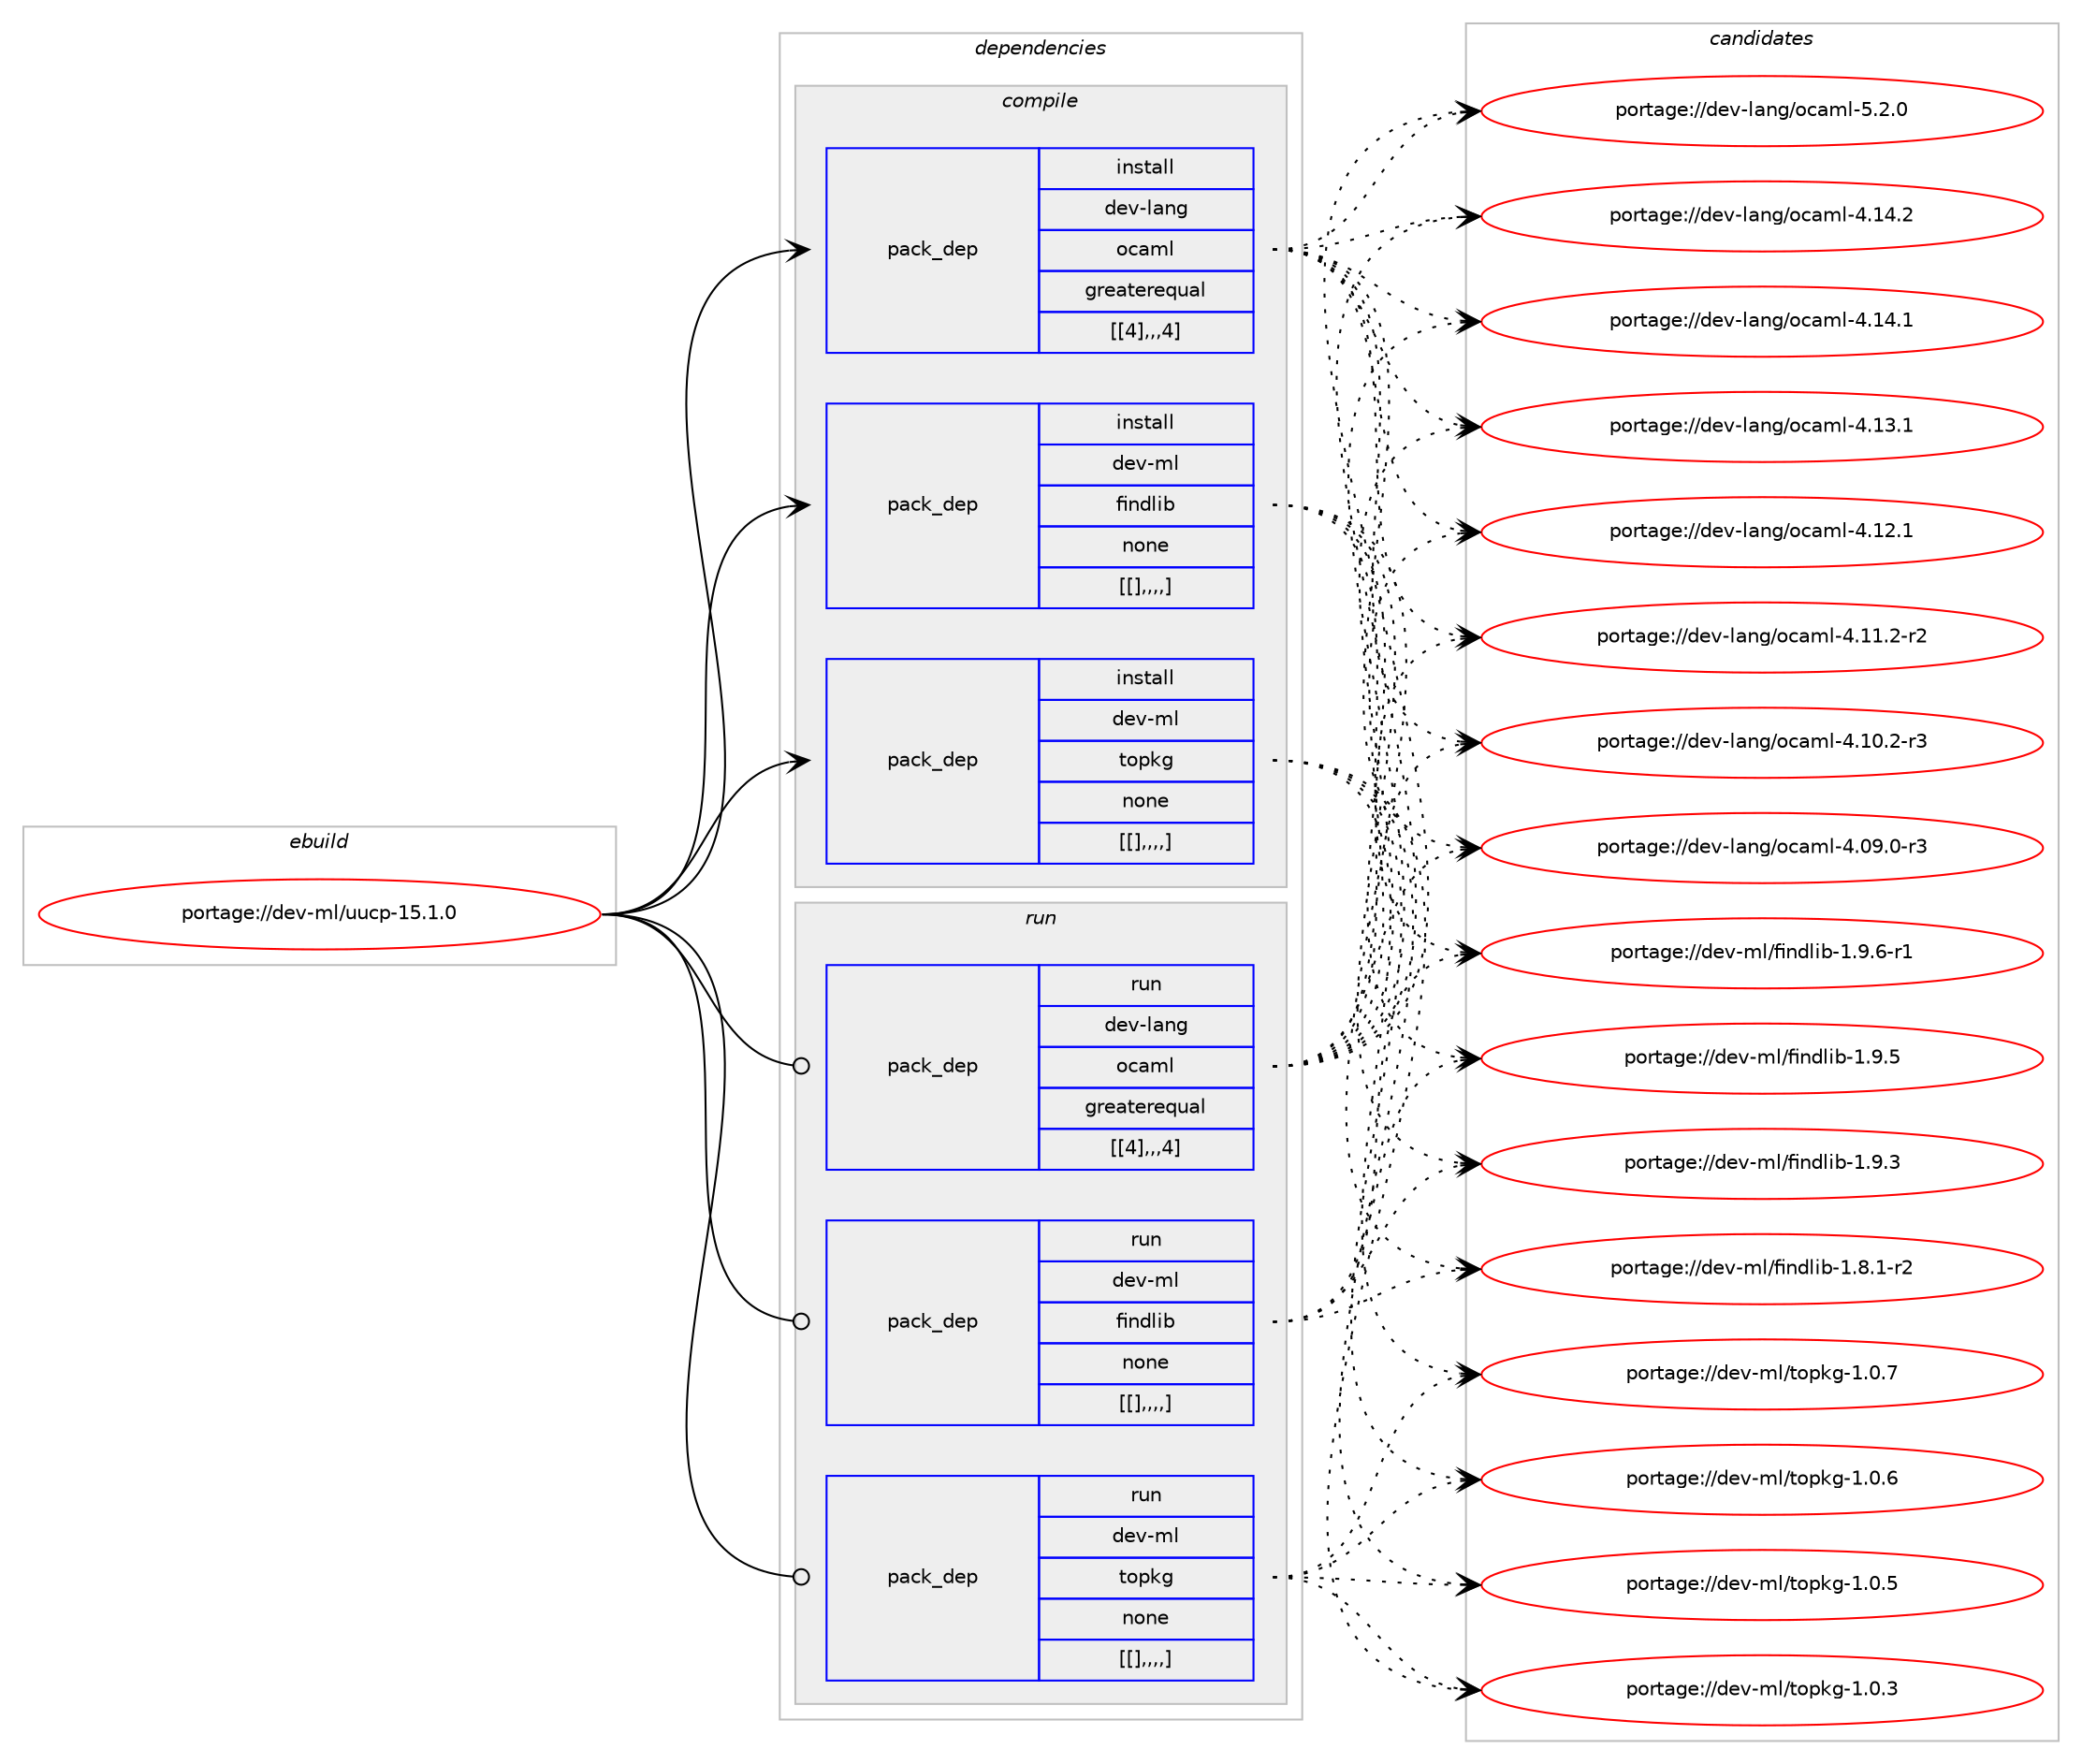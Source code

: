 digraph prolog {

# *************
# Graph options
# *************

newrank=true;
concentrate=true;
compound=true;
graph [rankdir=LR,fontname=Helvetica,fontsize=10,ranksep=1.5];#, ranksep=2.5, nodesep=0.2];
edge  [arrowhead=vee];
node  [fontname=Helvetica,fontsize=10];

# **********
# The ebuild
# **********

subgraph cluster_leftcol {
color=gray;
label=<<i>ebuild</i>>;
id [label="portage://dev-ml/uucp-15.1.0", color=red, width=4, href="../dev-ml/uucp-15.1.0.svg"];
}

# ****************
# The dependencies
# ****************

subgraph cluster_midcol {
color=gray;
label=<<i>dependencies</i>>;
subgraph cluster_compile {
fillcolor="#eeeeee";
style=filled;
label=<<i>compile</i>>;
subgraph pack94708 {
dependency126184 [label=<<TABLE BORDER="0" CELLBORDER="1" CELLSPACING="0" CELLPADDING="4" WIDTH="220"><TR><TD ROWSPAN="6" CELLPADDING="30">pack_dep</TD></TR><TR><TD WIDTH="110">install</TD></TR><TR><TD>dev-lang</TD></TR><TR><TD>ocaml</TD></TR><TR><TD>greaterequal</TD></TR><TR><TD>[[4],,,4]</TD></TR></TABLE>>, shape=none, color=blue];
}
id:e -> dependency126184:w [weight=20,style="solid",arrowhead="vee"];
subgraph pack94709 {
dependency126185 [label=<<TABLE BORDER="0" CELLBORDER="1" CELLSPACING="0" CELLPADDING="4" WIDTH="220"><TR><TD ROWSPAN="6" CELLPADDING="30">pack_dep</TD></TR><TR><TD WIDTH="110">install</TD></TR><TR><TD>dev-ml</TD></TR><TR><TD>findlib</TD></TR><TR><TD>none</TD></TR><TR><TD>[[],,,,]</TD></TR></TABLE>>, shape=none, color=blue];
}
id:e -> dependency126185:w [weight=20,style="solid",arrowhead="vee"];
subgraph pack94710 {
dependency126186 [label=<<TABLE BORDER="0" CELLBORDER="1" CELLSPACING="0" CELLPADDING="4" WIDTH="220"><TR><TD ROWSPAN="6" CELLPADDING="30">pack_dep</TD></TR><TR><TD WIDTH="110">install</TD></TR><TR><TD>dev-ml</TD></TR><TR><TD>topkg</TD></TR><TR><TD>none</TD></TR><TR><TD>[[],,,,]</TD></TR></TABLE>>, shape=none, color=blue];
}
id:e -> dependency126186:w [weight=20,style="solid",arrowhead="vee"];
}
subgraph cluster_compileandrun {
fillcolor="#eeeeee";
style=filled;
label=<<i>compile and run</i>>;
}
subgraph cluster_run {
fillcolor="#eeeeee";
style=filled;
label=<<i>run</i>>;
subgraph pack94711 {
dependency126187 [label=<<TABLE BORDER="0" CELLBORDER="1" CELLSPACING="0" CELLPADDING="4" WIDTH="220"><TR><TD ROWSPAN="6" CELLPADDING="30">pack_dep</TD></TR><TR><TD WIDTH="110">run</TD></TR><TR><TD>dev-lang</TD></TR><TR><TD>ocaml</TD></TR><TR><TD>greaterequal</TD></TR><TR><TD>[[4],,,4]</TD></TR></TABLE>>, shape=none, color=blue];
}
id:e -> dependency126187:w [weight=20,style="solid",arrowhead="odot"];
subgraph pack94712 {
dependency126188 [label=<<TABLE BORDER="0" CELLBORDER="1" CELLSPACING="0" CELLPADDING="4" WIDTH="220"><TR><TD ROWSPAN="6" CELLPADDING="30">pack_dep</TD></TR><TR><TD WIDTH="110">run</TD></TR><TR><TD>dev-ml</TD></TR><TR><TD>findlib</TD></TR><TR><TD>none</TD></TR><TR><TD>[[],,,,]</TD></TR></TABLE>>, shape=none, color=blue];
}
id:e -> dependency126188:w [weight=20,style="solid",arrowhead="odot"];
subgraph pack94713 {
dependency126189 [label=<<TABLE BORDER="0" CELLBORDER="1" CELLSPACING="0" CELLPADDING="4" WIDTH="220"><TR><TD ROWSPAN="6" CELLPADDING="30">pack_dep</TD></TR><TR><TD WIDTH="110">run</TD></TR><TR><TD>dev-ml</TD></TR><TR><TD>topkg</TD></TR><TR><TD>none</TD></TR><TR><TD>[[],,,,]</TD></TR></TABLE>>, shape=none, color=blue];
}
id:e -> dependency126189:w [weight=20,style="solid",arrowhead="odot"];
}
}

# **************
# The candidates
# **************

subgraph cluster_choices {
rank=same;
color=gray;
label=<<i>candidates</i>>;

subgraph choice94708 {
color=black;
nodesep=1;
choice1001011184510897110103471119997109108455346504648 [label="portage://dev-lang/ocaml-5.2.0", color=red, width=4,href="../dev-lang/ocaml-5.2.0.svg"];
choice100101118451089711010347111999710910845524649524650 [label="portage://dev-lang/ocaml-4.14.2", color=red, width=4,href="../dev-lang/ocaml-4.14.2.svg"];
choice100101118451089711010347111999710910845524649524649 [label="portage://dev-lang/ocaml-4.14.1", color=red, width=4,href="../dev-lang/ocaml-4.14.1.svg"];
choice100101118451089711010347111999710910845524649514649 [label="portage://dev-lang/ocaml-4.13.1", color=red, width=4,href="../dev-lang/ocaml-4.13.1.svg"];
choice100101118451089711010347111999710910845524649504649 [label="portage://dev-lang/ocaml-4.12.1", color=red, width=4,href="../dev-lang/ocaml-4.12.1.svg"];
choice1001011184510897110103471119997109108455246494946504511450 [label="portage://dev-lang/ocaml-4.11.2-r2", color=red, width=4,href="../dev-lang/ocaml-4.11.2-r2.svg"];
choice1001011184510897110103471119997109108455246494846504511451 [label="portage://dev-lang/ocaml-4.10.2-r3", color=red, width=4,href="../dev-lang/ocaml-4.10.2-r3.svg"];
choice1001011184510897110103471119997109108455246485746484511451 [label="portage://dev-lang/ocaml-4.09.0-r3", color=red, width=4,href="../dev-lang/ocaml-4.09.0-r3.svg"];
dependency126184:e -> choice1001011184510897110103471119997109108455346504648:w [style=dotted,weight="100"];
dependency126184:e -> choice100101118451089711010347111999710910845524649524650:w [style=dotted,weight="100"];
dependency126184:e -> choice100101118451089711010347111999710910845524649524649:w [style=dotted,weight="100"];
dependency126184:e -> choice100101118451089711010347111999710910845524649514649:w [style=dotted,weight="100"];
dependency126184:e -> choice100101118451089711010347111999710910845524649504649:w [style=dotted,weight="100"];
dependency126184:e -> choice1001011184510897110103471119997109108455246494946504511450:w [style=dotted,weight="100"];
dependency126184:e -> choice1001011184510897110103471119997109108455246494846504511451:w [style=dotted,weight="100"];
dependency126184:e -> choice1001011184510897110103471119997109108455246485746484511451:w [style=dotted,weight="100"];
}
subgraph choice94709 {
color=black;
nodesep=1;
choice1001011184510910847102105110100108105984549465746544511449 [label="portage://dev-ml/findlib-1.9.6-r1", color=red, width=4,href="../dev-ml/findlib-1.9.6-r1.svg"];
choice100101118451091084710210511010010810598454946574653 [label="portage://dev-ml/findlib-1.9.5", color=red, width=4,href="../dev-ml/findlib-1.9.5.svg"];
choice100101118451091084710210511010010810598454946574651 [label="portage://dev-ml/findlib-1.9.3", color=red, width=4,href="../dev-ml/findlib-1.9.3.svg"];
choice1001011184510910847102105110100108105984549465646494511450 [label="portage://dev-ml/findlib-1.8.1-r2", color=red, width=4,href="../dev-ml/findlib-1.8.1-r2.svg"];
dependency126185:e -> choice1001011184510910847102105110100108105984549465746544511449:w [style=dotted,weight="100"];
dependency126185:e -> choice100101118451091084710210511010010810598454946574653:w [style=dotted,weight="100"];
dependency126185:e -> choice100101118451091084710210511010010810598454946574651:w [style=dotted,weight="100"];
dependency126185:e -> choice1001011184510910847102105110100108105984549465646494511450:w [style=dotted,weight="100"];
}
subgraph choice94710 {
color=black;
nodesep=1;
choice1001011184510910847116111112107103454946484655 [label="portage://dev-ml/topkg-1.0.7", color=red, width=4,href="../dev-ml/topkg-1.0.7.svg"];
choice1001011184510910847116111112107103454946484654 [label="portage://dev-ml/topkg-1.0.6", color=red, width=4,href="../dev-ml/topkg-1.0.6.svg"];
choice1001011184510910847116111112107103454946484653 [label="portage://dev-ml/topkg-1.0.5", color=red, width=4,href="../dev-ml/topkg-1.0.5.svg"];
choice1001011184510910847116111112107103454946484651 [label="portage://dev-ml/topkg-1.0.3", color=red, width=4,href="../dev-ml/topkg-1.0.3.svg"];
dependency126186:e -> choice1001011184510910847116111112107103454946484655:w [style=dotted,weight="100"];
dependency126186:e -> choice1001011184510910847116111112107103454946484654:w [style=dotted,weight="100"];
dependency126186:e -> choice1001011184510910847116111112107103454946484653:w [style=dotted,weight="100"];
dependency126186:e -> choice1001011184510910847116111112107103454946484651:w [style=dotted,weight="100"];
}
subgraph choice94711 {
color=black;
nodesep=1;
choice1001011184510897110103471119997109108455346504648 [label="portage://dev-lang/ocaml-5.2.0", color=red, width=4,href="../dev-lang/ocaml-5.2.0.svg"];
choice100101118451089711010347111999710910845524649524650 [label="portage://dev-lang/ocaml-4.14.2", color=red, width=4,href="../dev-lang/ocaml-4.14.2.svg"];
choice100101118451089711010347111999710910845524649524649 [label="portage://dev-lang/ocaml-4.14.1", color=red, width=4,href="../dev-lang/ocaml-4.14.1.svg"];
choice100101118451089711010347111999710910845524649514649 [label="portage://dev-lang/ocaml-4.13.1", color=red, width=4,href="../dev-lang/ocaml-4.13.1.svg"];
choice100101118451089711010347111999710910845524649504649 [label="portage://dev-lang/ocaml-4.12.1", color=red, width=4,href="../dev-lang/ocaml-4.12.1.svg"];
choice1001011184510897110103471119997109108455246494946504511450 [label="portage://dev-lang/ocaml-4.11.2-r2", color=red, width=4,href="../dev-lang/ocaml-4.11.2-r2.svg"];
choice1001011184510897110103471119997109108455246494846504511451 [label="portage://dev-lang/ocaml-4.10.2-r3", color=red, width=4,href="../dev-lang/ocaml-4.10.2-r3.svg"];
choice1001011184510897110103471119997109108455246485746484511451 [label="portage://dev-lang/ocaml-4.09.0-r3", color=red, width=4,href="../dev-lang/ocaml-4.09.0-r3.svg"];
dependency126187:e -> choice1001011184510897110103471119997109108455346504648:w [style=dotted,weight="100"];
dependency126187:e -> choice100101118451089711010347111999710910845524649524650:w [style=dotted,weight="100"];
dependency126187:e -> choice100101118451089711010347111999710910845524649524649:w [style=dotted,weight="100"];
dependency126187:e -> choice100101118451089711010347111999710910845524649514649:w [style=dotted,weight="100"];
dependency126187:e -> choice100101118451089711010347111999710910845524649504649:w [style=dotted,weight="100"];
dependency126187:e -> choice1001011184510897110103471119997109108455246494946504511450:w [style=dotted,weight="100"];
dependency126187:e -> choice1001011184510897110103471119997109108455246494846504511451:w [style=dotted,weight="100"];
dependency126187:e -> choice1001011184510897110103471119997109108455246485746484511451:w [style=dotted,weight="100"];
}
subgraph choice94712 {
color=black;
nodesep=1;
choice1001011184510910847102105110100108105984549465746544511449 [label="portage://dev-ml/findlib-1.9.6-r1", color=red, width=4,href="../dev-ml/findlib-1.9.6-r1.svg"];
choice100101118451091084710210511010010810598454946574653 [label="portage://dev-ml/findlib-1.9.5", color=red, width=4,href="../dev-ml/findlib-1.9.5.svg"];
choice100101118451091084710210511010010810598454946574651 [label="portage://dev-ml/findlib-1.9.3", color=red, width=4,href="../dev-ml/findlib-1.9.3.svg"];
choice1001011184510910847102105110100108105984549465646494511450 [label="portage://dev-ml/findlib-1.8.1-r2", color=red, width=4,href="../dev-ml/findlib-1.8.1-r2.svg"];
dependency126188:e -> choice1001011184510910847102105110100108105984549465746544511449:w [style=dotted,weight="100"];
dependency126188:e -> choice100101118451091084710210511010010810598454946574653:w [style=dotted,weight="100"];
dependency126188:e -> choice100101118451091084710210511010010810598454946574651:w [style=dotted,weight="100"];
dependency126188:e -> choice1001011184510910847102105110100108105984549465646494511450:w [style=dotted,weight="100"];
}
subgraph choice94713 {
color=black;
nodesep=1;
choice1001011184510910847116111112107103454946484655 [label="portage://dev-ml/topkg-1.0.7", color=red, width=4,href="../dev-ml/topkg-1.0.7.svg"];
choice1001011184510910847116111112107103454946484654 [label="portage://dev-ml/topkg-1.0.6", color=red, width=4,href="../dev-ml/topkg-1.0.6.svg"];
choice1001011184510910847116111112107103454946484653 [label="portage://dev-ml/topkg-1.0.5", color=red, width=4,href="../dev-ml/topkg-1.0.5.svg"];
choice1001011184510910847116111112107103454946484651 [label="portage://dev-ml/topkg-1.0.3", color=red, width=4,href="../dev-ml/topkg-1.0.3.svg"];
dependency126189:e -> choice1001011184510910847116111112107103454946484655:w [style=dotted,weight="100"];
dependency126189:e -> choice1001011184510910847116111112107103454946484654:w [style=dotted,weight="100"];
dependency126189:e -> choice1001011184510910847116111112107103454946484653:w [style=dotted,weight="100"];
dependency126189:e -> choice1001011184510910847116111112107103454946484651:w [style=dotted,weight="100"];
}
}

}
